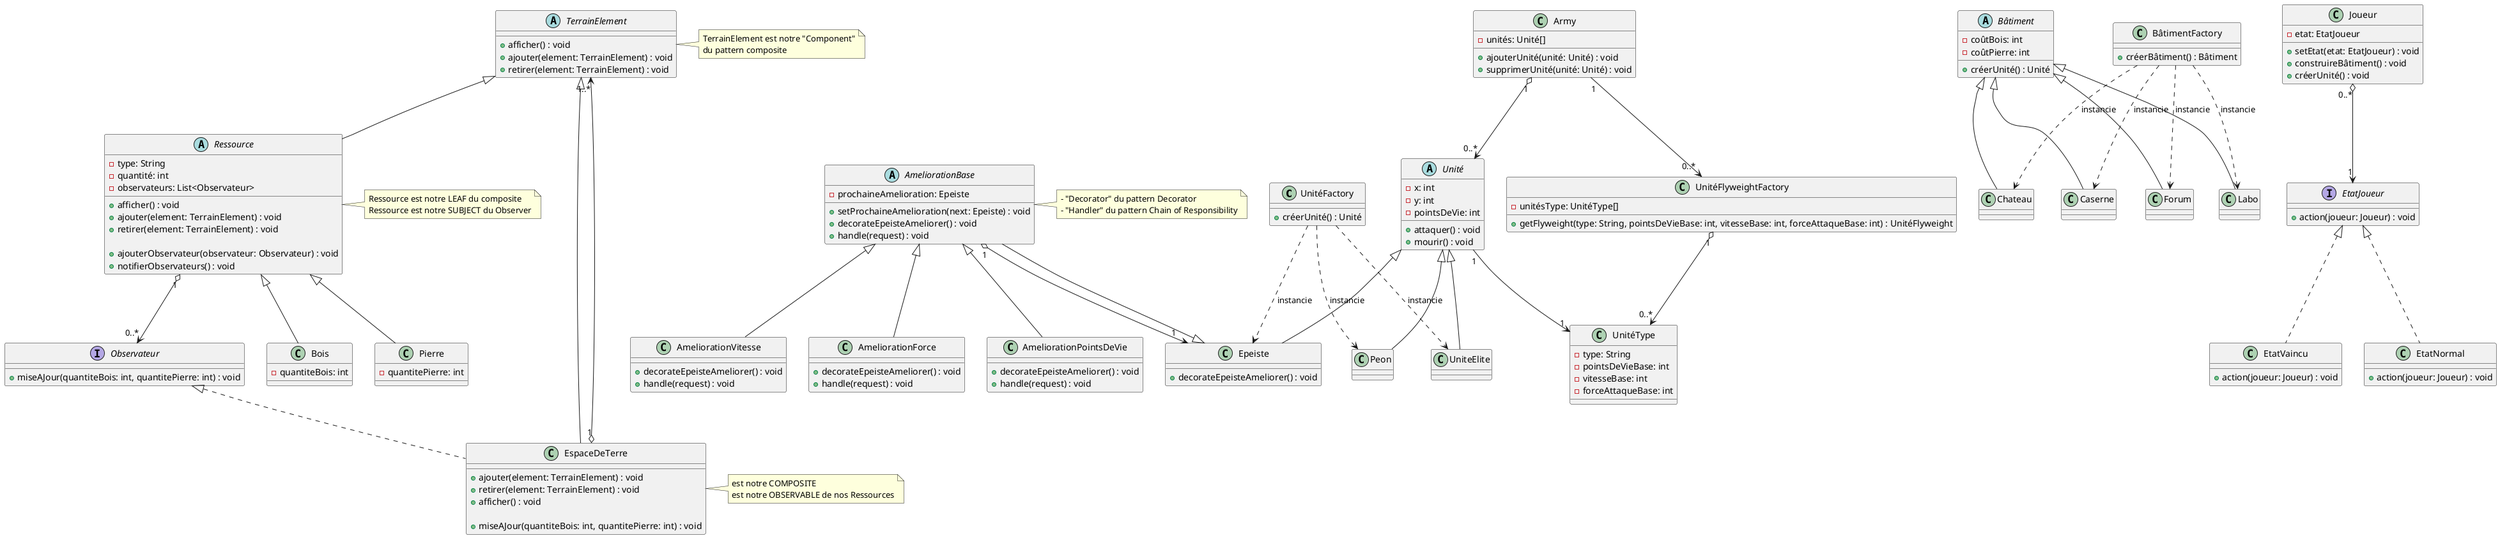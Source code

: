 @startuml de

' Unités factory method
class UnitéFactory {
    +créerUnité() : Unité
}

abstract class Unité {
    -x: int
    -y: int
    -pointsDeVie: int
    ' -vitesse: int
    ' -forceAttaque: int
    +attaquer() : void
    +mourir() : void
}

class Peon extends Unité {
}

class Epeiste extends Unité {
    +decorateEpeisteAmeliorer() : void
}

class UniteElite extends Unité {
}

UnitéFactory ..> Peon : instancie
UnitéFactory ..> Epeiste : instancie
UnitéFactory ..> UniteElite : instancie

' #############################
' Bâtiments factory method
abstract class Bâtiment {
    -coûtBois: int
    -coûtPierre: int
    +créerUnité() : Unité
}

class Forum extends Bâtiment {
}

class Caserne extends Bâtiment {
}

class Chateau extends Bâtiment {
}

class Labo extends Bâtiment {
}

class BâtimentFactory {
    +créerBâtiment() : Bâtiment
}

BâtimentFactory ..> Forum : instancie
BâtimentFactory ..> Caserne : instancie
BâtimentFactory ..> Chateau : instancie
BâtimentFactory ..> Labo : instancie

' #############################
' State pattern for Joueur
interface EtatJoueur {
    +action(joueur: Joueur) : void
}

class EtatVaincu implements EtatJoueur {
    +action(joueur: Joueur) : void
}

class EtatNormal implements EtatJoueur {
    +action(joueur: Joueur) : void
}

class Joueur {
    -etat: EtatJoueur
    +setEtat(etat: EtatJoueur) : void
    +construireBâtiment() : void
    +créerUnité() : void
}

Joueur "0..*" o--> "1" EtatJoueur

' #############################
' Composite pattern for Terrain
abstract class TerrainElement {
    +afficher() : void
    +ajouter(element: TerrainElement) : void
    +retirer(element: TerrainElement) : void
}

note right of TerrainElement
    TerrainElement est notre "Component"
    du pattern composite
end note

abstract class Ressource extends TerrainElement {
    -type: String
    -quantité: int
    -observateurs: List<Observateur>
    
    +afficher() : void
    +ajouter(element: TerrainElement) : void
    +retirer(element: TerrainElement) : void

    +ajouterObservateur(observateur: Observateur) : void
    +notifierObservateurs() : void
}

note right of Ressource
    Ressource est notre LEAF du composite
    Ressource est notre SUBJECT du Observer
end note

Ressource "1" o--> "0..*" Observateur

class Bois extends Ressource {
    -quantiteBois: int
}

class Pierre extends Ressource {
    -quantitePierre: int
}

class EspaceDeTerre extends TerrainElement implements Observateur {
    +ajouter(element: TerrainElement) : void
    +retirer(element: TerrainElement) : void
    +afficher() : void

    +miseAJour(quantiteBois: int, quantitePierre: int) : void
}

note right of EspaceDeTerre
    est notre COMPOSITE 
    est notre OBSERVABLE de nos Ressources
end note

EspaceDeTerre "1" o--> "1..*" TerrainElement

' #############################
' Observer pattern for Ressources
interface Observateur {
    +miseAJour(quantiteBois: int, quantitePierre: int) : void
}

' #############################
' Decorator and Chain of Responsibility for IAmelioration
' interface IAmelioration {
'     +appliquer(epeiste: Epeiste) : void
' }

' Epeiste "1" <--o "0..*" IAmelioration

abstract class AmeliorationBase extends Epeiste {
    -prochaineAmelioration: Epeiste
    +setProchaineAmelioration(next: Epeiste) : void
    +decorateEpeisteAmeliorer() : void
    +handle(request) : void
}

note right of AmeliorationBase
    - "Decorator" du pattern Decorator
    - "Handler" du pattern Chain of Responsibility
end note

AmeliorationBase "1" o--> "1" Epeiste

class AmeliorationVitesse extends AmeliorationBase {
    +decorateEpeisteAmeliorer() : void
    +handle(request) : void
}

class AmeliorationForce extends AmeliorationBase {
    +decorateEpeisteAmeliorer() : void
    +handle(request) : void
}

class AmeliorationPointsDeVie extends AmeliorationBase {
    +decorateEpeisteAmeliorer() : void
    +handle(request) : void
}

' Flyweight pattern for Unité
class UnitéType {
    -type: String
    -pointsDeVieBase: int
    -vitesseBase: int
    -forceAttaqueBase: int
}

class UnitéFlyweightFactory {
    -unitésType: UnitéType[]
    +getFlyweight(type: String, pointsDeVieBase: int, vitesseBase: int, forceAttaqueBase: int) : UnitéFlyweight
}

UnitéFlyweightFactory "1" o--> "0..*" UnitéType
Unité "1" --> "1" UnitéType 
Army "1" --> "0..*" UnitéFlyweightFactory
Army "1" o--> "0..*" Unité

' ?? a mediter SI ca s'appelle Army ce quil faut mettre
class Army { 
    -unités: Unité[]
    +ajouterUnité(unité: Unité) : void
    +supprimerUnité(unité: Unité) : void
}



@enduml
